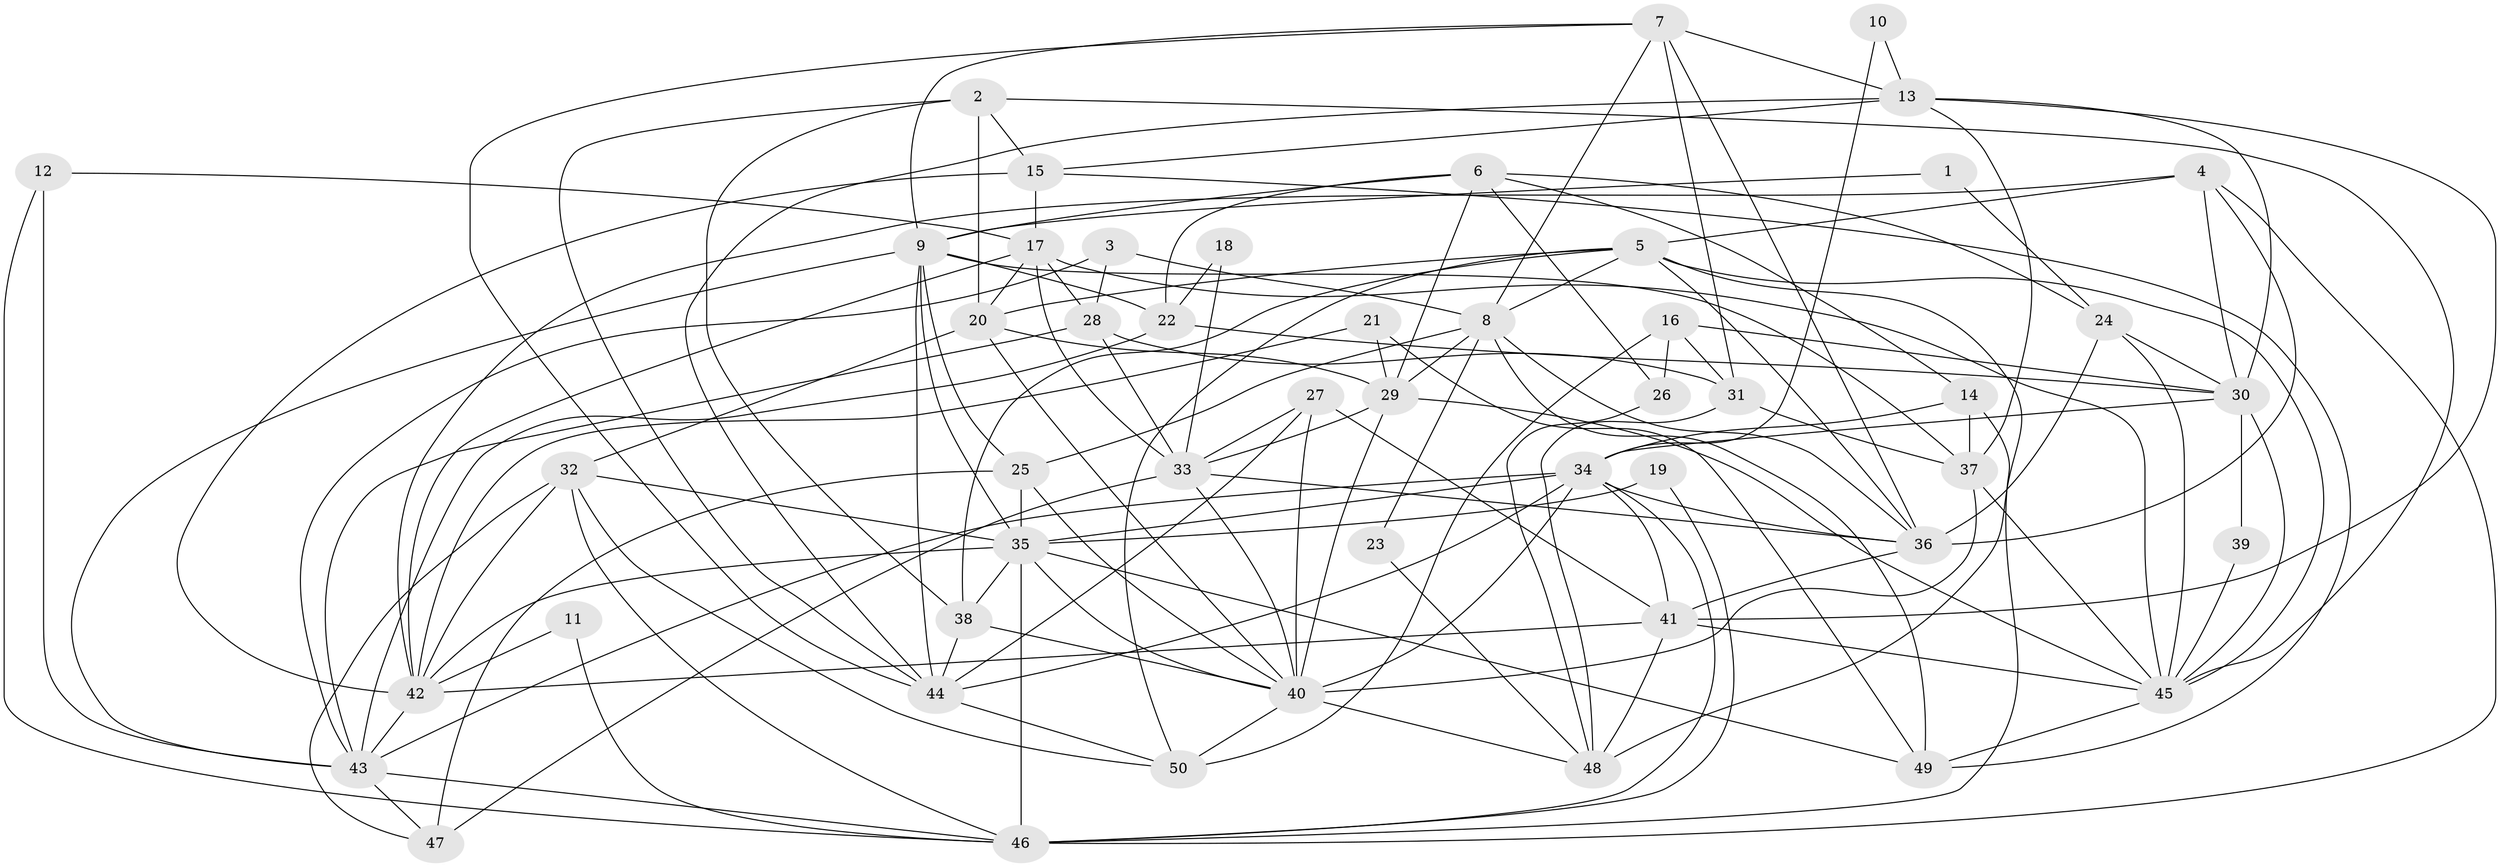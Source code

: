 // original degree distribution, {2: 0.16, 5: 0.21, 4: 0.25, 6: 0.15, 3: 0.22, 7: 0.01}
// Generated by graph-tools (version 1.1) at 2025/50/03/09/25 03:50:02]
// undirected, 50 vertices, 143 edges
graph export_dot {
graph [start="1"]
  node [color=gray90,style=filled];
  1;
  2;
  3;
  4;
  5;
  6;
  7;
  8;
  9;
  10;
  11;
  12;
  13;
  14;
  15;
  16;
  17;
  18;
  19;
  20;
  21;
  22;
  23;
  24;
  25;
  26;
  27;
  28;
  29;
  30;
  31;
  32;
  33;
  34;
  35;
  36;
  37;
  38;
  39;
  40;
  41;
  42;
  43;
  44;
  45;
  46;
  47;
  48;
  49;
  50;
  1 -- 9 [weight=1.0];
  1 -- 24 [weight=1.0];
  2 -- 15 [weight=1.0];
  2 -- 20 [weight=1.0];
  2 -- 38 [weight=1.0];
  2 -- 44 [weight=1.0];
  2 -- 45 [weight=1.0];
  3 -- 8 [weight=1.0];
  3 -- 28 [weight=1.0];
  3 -- 43 [weight=1.0];
  4 -- 5 [weight=1.0];
  4 -- 30 [weight=1.0];
  4 -- 36 [weight=1.0];
  4 -- 42 [weight=1.0];
  4 -- 46 [weight=1.0];
  5 -- 8 [weight=1.0];
  5 -- 20 [weight=1.0];
  5 -- 36 [weight=1.0];
  5 -- 38 [weight=1.0];
  5 -- 45 [weight=1.0];
  5 -- 48 [weight=1.0];
  5 -- 50 [weight=1.0];
  6 -- 9 [weight=1.0];
  6 -- 14 [weight=1.0];
  6 -- 22 [weight=1.0];
  6 -- 24 [weight=1.0];
  6 -- 26 [weight=1.0];
  6 -- 29 [weight=1.0];
  7 -- 8 [weight=1.0];
  7 -- 9 [weight=1.0];
  7 -- 13 [weight=1.0];
  7 -- 31 [weight=1.0];
  7 -- 36 [weight=1.0];
  7 -- 44 [weight=1.0];
  8 -- 23 [weight=1.0];
  8 -- 25 [weight=1.0];
  8 -- 29 [weight=1.0];
  8 -- 36 [weight=1.0];
  8 -- 49 [weight=1.0];
  9 -- 22 [weight=1.0];
  9 -- 25 [weight=1.0];
  9 -- 35 [weight=1.0];
  9 -- 37 [weight=1.0];
  9 -- 43 [weight=1.0];
  9 -- 44 [weight=1.0];
  10 -- 13 [weight=1.0];
  10 -- 34 [weight=1.0];
  11 -- 42 [weight=1.0];
  11 -- 46 [weight=1.0];
  12 -- 17 [weight=1.0];
  12 -- 43 [weight=1.0];
  12 -- 46 [weight=1.0];
  13 -- 15 [weight=1.0];
  13 -- 30 [weight=1.0];
  13 -- 37 [weight=1.0];
  13 -- 41 [weight=1.0];
  13 -- 44 [weight=1.0];
  14 -- 34 [weight=1.0];
  14 -- 37 [weight=1.0];
  14 -- 46 [weight=1.0];
  15 -- 17 [weight=1.0];
  15 -- 42 [weight=1.0];
  15 -- 49 [weight=1.0];
  16 -- 26 [weight=1.0];
  16 -- 30 [weight=1.0];
  16 -- 31 [weight=1.0];
  16 -- 50 [weight=1.0];
  17 -- 20 [weight=1.0];
  17 -- 28 [weight=1.0];
  17 -- 33 [weight=1.0];
  17 -- 42 [weight=1.0];
  17 -- 45 [weight=1.0];
  18 -- 22 [weight=1.0];
  18 -- 33 [weight=1.0];
  19 -- 35 [weight=1.0];
  19 -- 46 [weight=1.0];
  20 -- 29 [weight=1.0];
  20 -- 32 [weight=1.0];
  20 -- 40 [weight=1.0];
  21 -- 29 [weight=1.0];
  21 -- 42 [weight=1.0];
  21 -- 49 [weight=1.0];
  22 -- 30 [weight=1.0];
  22 -- 43 [weight=1.0];
  23 -- 48 [weight=1.0];
  24 -- 30 [weight=1.0];
  24 -- 36 [weight=1.0];
  24 -- 45 [weight=1.0];
  25 -- 35 [weight=1.0];
  25 -- 40 [weight=1.0];
  25 -- 47 [weight=1.0];
  26 -- 48 [weight=1.0];
  27 -- 33 [weight=1.0];
  27 -- 40 [weight=1.0];
  27 -- 41 [weight=1.0];
  27 -- 44 [weight=1.0];
  28 -- 31 [weight=1.0];
  28 -- 33 [weight=1.0];
  28 -- 43 [weight=1.0];
  29 -- 33 [weight=1.0];
  29 -- 40 [weight=1.0];
  29 -- 45 [weight=1.0];
  30 -- 34 [weight=1.0];
  30 -- 39 [weight=1.0];
  30 -- 45 [weight=1.0];
  31 -- 37 [weight=1.0];
  31 -- 48 [weight=1.0];
  32 -- 35 [weight=1.0];
  32 -- 42 [weight=2.0];
  32 -- 46 [weight=1.0];
  32 -- 47 [weight=1.0];
  32 -- 50 [weight=1.0];
  33 -- 36 [weight=1.0];
  33 -- 40 [weight=1.0];
  33 -- 47 [weight=1.0];
  34 -- 35 [weight=1.0];
  34 -- 36 [weight=1.0];
  34 -- 40 [weight=1.0];
  34 -- 41 [weight=1.0];
  34 -- 43 [weight=1.0];
  34 -- 44 [weight=1.0];
  34 -- 46 [weight=1.0];
  35 -- 38 [weight=1.0];
  35 -- 40 [weight=1.0];
  35 -- 42 [weight=1.0];
  35 -- 46 [weight=1.0];
  35 -- 49 [weight=1.0];
  36 -- 41 [weight=1.0];
  37 -- 40 [weight=1.0];
  37 -- 45 [weight=1.0];
  38 -- 40 [weight=1.0];
  38 -- 44 [weight=1.0];
  39 -- 45 [weight=1.0];
  40 -- 48 [weight=1.0];
  40 -- 50 [weight=1.0];
  41 -- 42 [weight=1.0];
  41 -- 45 [weight=1.0];
  41 -- 48 [weight=1.0];
  42 -- 43 [weight=1.0];
  43 -- 46 [weight=1.0];
  43 -- 47 [weight=1.0];
  44 -- 50 [weight=1.0];
  45 -- 49 [weight=1.0];
}
